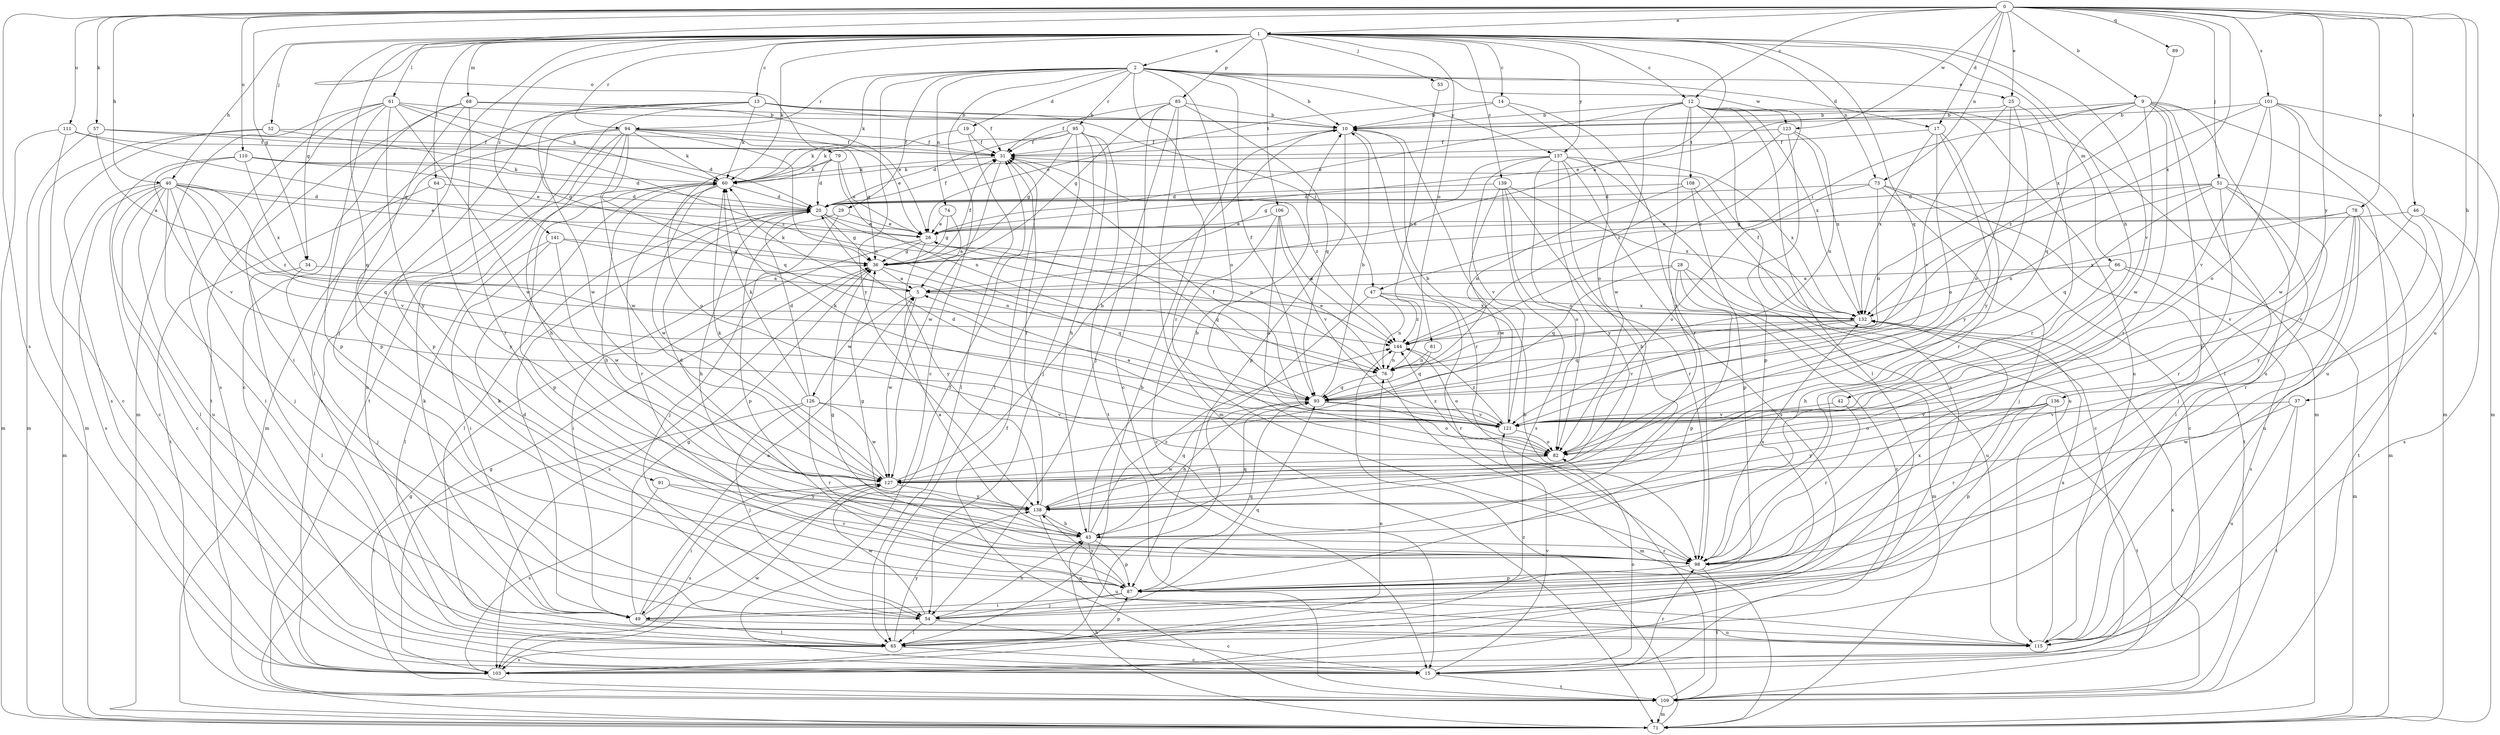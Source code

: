 strict digraph  {
0;
1;
2;
5;
9;
10;
12;
13;
14;
15;
17;
19;
20;
25;
26;
28;
29;
31;
34;
36;
37;
40;
42;
43;
46;
47;
49;
51;
52;
53;
54;
57;
60;
61;
64;
65;
66;
68;
71;
73;
74;
76;
78;
79;
81;
82;
85;
87;
89;
91;
93;
94;
95;
98;
101;
103;
106;
108;
109;
110;
111;
115;
121;
123;
126;
127;
132;
136;
137;
138;
139;
141;
144;
0 -> 1  [label=a];
0 -> 9  [label=b];
0 -> 12  [label=c];
0 -> 17  [label=d];
0 -> 25  [label=e];
0 -> 34  [label=g];
0 -> 37  [label=h];
0 -> 40  [label=h];
0 -> 46  [label=i];
0 -> 51  [label=j];
0 -> 57  [label=k];
0 -> 73  [label=n];
0 -> 78  [label=o];
0 -> 79  [label=o];
0 -> 89  [label=q];
0 -> 101  [label=s];
0 -> 103  [label=s];
0 -> 110  [label=u];
0 -> 111  [label=u];
0 -> 115  [label=u];
0 -> 123  [label=w];
0 -> 132  [label=x];
0 -> 136  [label=y];
1 -> 2  [label=a];
1 -> 5  [label=a];
1 -> 12  [label=c];
1 -> 13  [label=c];
1 -> 14  [label=c];
1 -> 34  [label=g];
1 -> 40  [label=h];
1 -> 42  [label=h];
1 -> 52  [label=j];
1 -> 53  [label=j];
1 -> 54  [label=j];
1 -> 60  [label=k];
1 -> 61  [label=l];
1 -> 64  [label=l];
1 -> 66  [label=m];
1 -> 68  [label=m];
1 -> 73  [label=n];
1 -> 81  [label=o];
1 -> 85  [label=p];
1 -> 91  [label=q];
1 -> 93  [label=q];
1 -> 94  [label=r];
1 -> 106  [label=t];
1 -> 121  [label=v];
1 -> 137  [label=y];
1 -> 139  [label=z];
1 -> 141  [label=z];
2 -> 10  [label=b];
2 -> 15  [label=c];
2 -> 17  [label=d];
2 -> 19  [label=d];
2 -> 25  [label=e];
2 -> 29  [label=f];
2 -> 60  [label=k];
2 -> 74  [label=n];
2 -> 82  [label=o];
2 -> 93  [label=f];
2 -> 94  [label=r];
2 -> 95  [label=r];
2 -> 98  [label=r];
2 -> 123  [label=w];
2 -> 137  [label=y];
2 -> 138  [label=y];
5 -> 60  [label=k];
5 -> 126  [label=w];
5 -> 127  [label=w];
5 -> 132  [label=x];
9 -> 10  [label=b];
9 -> 26  [label=e];
9 -> 47  [label=i];
9 -> 65  [label=l];
9 -> 71  [label=m];
9 -> 87  [label=p];
9 -> 93  [label=q];
9 -> 98  [label=r];
9 -> 115  [label=u];
9 -> 127  [label=w];
10 -> 31  [label=f];
10 -> 87  [label=p];
10 -> 98  [label=r];
12 -> 10  [label=b];
12 -> 26  [label=e];
12 -> 65  [label=l];
12 -> 71  [label=m];
12 -> 103  [label=s];
12 -> 108  [label=t];
12 -> 115  [label=u];
12 -> 127  [label=w];
12 -> 132  [label=x];
12 -> 138  [label=y];
12 -> 144  [label=z];
13 -> 10  [label=b];
13 -> 31  [label=f];
13 -> 47  [label=i];
13 -> 60  [label=k];
13 -> 65  [label=l];
13 -> 87  [label=p];
13 -> 109  [label=t];
13 -> 127  [label=w];
14 -> 10  [label=b];
14 -> 26  [label=e];
14 -> 82  [label=o];
14 -> 98  [label=r];
15 -> 82  [label=o];
15 -> 98  [label=r];
15 -> 109  [label=t];
15 -> 121  [label=v];
17 -> 31  [label=f];
17 -> 82  [label=o];
17 -> 98  [label=r];
17 -> 132  [label=x];
17 -> 138  [label=y];
19 -> 31  [label=f];
19 -> 60  [label=k];
19 -> 65  [label=l];
20 -> 26  [label=e];
20 -> 31  [label=f];
20 -> 36  [label=g];
20 -> 43  [label=h];
20 -> 65  [label=l];
20 -> 76  [label=n];
25 -> 10  [label=b];
25 -> 82  [label=o];
25 -> 98  [label=r];
25 -> 121  [label=v];
25 -> 138  [label=y];
26 -> 36  [label=g];
26 -> 49  [label=i];
26 -> 93  [label=q];
26 -> 138  [label=y];
28 -> 5  [label=a];
28 -> 15  [label=c];
28 -> 71  [label=m];
28 -> 87  [label=p];
28 -> 93  [label=q];
28 -> 115  [label=u];
29 -> 26  [label=e];
29 -> 54  [label=j];
29 -> 87  [label=p];
31 -> 60  [label=k];
31 -> 127  [label=w];
31 -> 144  [label=z];
34 -> 5  [label=a];
34 -> 54  [label=j];
34 -> 65  [label=l];
36 -> 5  [label=a];
36 -> 31  [label=f];
36 -> 93  [label=q];
36 -> 103  [label=s];
37 -> 109  [label=t];
37 -> 115  [label=u];
37 -> 121  [label=v];
37 -> 127  [label=w];
40 -> 15  [label=c];
40 -> 20  [label=d];
40 -> 26  [label=e];
40 -> 49  [label=i];
40 -> 54  [label=j];
40 -> 65  [label=l];
40 -> 71  [label=m];
40 -> 93  [label=q];
40 -> 103  [label=s];
40 -> 115  [label=u];
40 -> 121  [label=v];
40 -> 144  [label=z];
42 -> 98  [label=r];
42 -> 121  [label=v];
43 -> 5  [label=a];
43 -> 10  [label=b];
43 -> 36  [label=g];
43 -> 87  [label=p];
43 -> 93  [label=q];
43 -> 98  [label=r];
43 -> 115  [label=u];
43 -> 144  [label=z];
46 -> 26  [label=e];
46 -> 98  [label=r];
46 -> 103  [label=s];
46 -> 121  [label=v];
47 -> 65  [label=l];
47 -> 76  [label=n];
47 -> 98  [label=r];
47 -> 132  [label=x];
47 -> 144  [label=z];
49 -> 5  [label=a];
49 -> 20  [label=d];
49 -> 31  [label=f];
49 -> 36  [label=g];
49 -> 60  [label=k];
49 -> 65  [label=l];
49 -> 115  [label=u];
51 -> 20  [label=d];
51 -> 36  [label=g];
51 -> 54  [label=j];
51 -> 65  [label=l];
51 -> 71  [label=m];
51 -> 76  [label=n];
51 -> 93  [label=q];
51 -> 98  [label=r];
52 -> 31  [label=f];
52 -> 36  [label=g];
52 -> 71  [label=m];
52 -> 103  [label=s];
53 -> 76  [label=n];
54 -> 15  [label=c];
54 -> 43  [label=h];
54 -> 60  [label=k];
54 -> 65  [label=l];
54 -> 93  [label=q];
54 -> 127  [label=w];
57 -> 5  [label=a];
57 -> 20  [label=d];
57 -> 31  [label=f];
57 -> 71  [label=m];
60 -> 20  [label=d];
60 -> 43  [label=h];
60 -> 87  [label=p];
60 -> 98  [label=r];
60 -> 127  [label=w];
61 -> 10  [label=b];
61 -> 49  [label=i];
61 -> 60  [label=k];
61 -> 71  [label=m];
61 -> 87  [label=p];
61 -> 103  [label=s];
61 -> 127  [label=w];
61 -> 138  [label=y];
61 -> 144  [label=z];
64 -> 20  [label=d];
64 -> 109  [label=t];
64 -> 138  [label=y];
65 -> 10  [label=b];
65 -> 15  [label=c];
65 -> 87  [label=p];
65 -> 103  [label=s];
65 -> 138  [label=y];
66 -> 5  [label=a];
66 -> 43  [label=h];
66 -> 71  [label=m];
66 -> 103  [label=s];
68 -> 10  [label=b];
68 -> 15  [label=c];
68 -> 26  [label=e];
68 -> 87  [label=p];
68 -> 98  [label=r];
68 -> 109  [label=t];
71 -> 36  [label=g];
71 -> 43  [label=h];
71 -> 144  [label=z];
73 -> 15  [label=c];
73 -> 20  [label=d];
73 -> 54  [label=j];
73 -> 76  [label=n];
73 -> 82  [label=o];
73 -> 109  [label=t];
74 -> 5  [label=a];
74 -> 26  [label=e];
74 -> 36  [label=g];
76 -> 26  [label=e];
76 -> 71  [label=m];
76 -> 93  [label=q];
78 -> 26  [label=e];
78 -> 49  [label=i];
78 -> 109  [label=t];
78 -> 115  [label=u];
78 -> 121  [label=v];
78 -> 132  [label=x];
78 -> 138  [label=y];
79 -> 20  [label=d];
79 -> 26  [label=e];
79 -> 60  [label=k];
79 -> 76  [label=n];
79 -> 82  [label=o];
81 -> 76  [label=n];
81 -> 93  [label=q];
82 -> 127  [label=w];
82 -> 144  [label=z];
85 -> 10  [label=b];
85 -> 15  [label=c];
85 -> 31  [label=f];
85 -> 36  [label=g];
85 -> 54  [label=j];
85 -> 71  [label=m];
85 -> 93  [label=q];
87 -> 49  [label=i];
87 -> 54  [label=j];
87 -> 93  [label=q];
87 -> 132  [label=x];
87 -> 138  [label=y];
89 -> 132  [label=x];
91 -> 98  [label=r];
91 -> 103  [label=s];
91 -> 138  [label=y];
93 -> 10  [label=b];
93 -> 43  [label=h];
93 -> 82  [label=o];
93 -> 121  [label=v];
94 -> 26  [label=e];
94 -> 31  [label=f];
94 -> 36  [label=g];
94 -> 43  [label=h];
94 -> 60  [label=k];
94 -> 71  [label=m];
94 -> 76  [label=n];
94 -> 93  [label=q];
94 -> 103  [label=s];
94 -> 115  [label=u];
94 -> 127  [label=w];
95 -> 20  [label=d];
95 -> 31  [label=f];
95 -> 36  [label=g];
95 -> 43  [label=h];
95 -> 54  [label=j];
95 -> 60  [label=k];
95 -> 65  [label=l];
95 -> 109  [label=t];
98 -> 36  [label=g];
98 -> 87  [label=p];
98 -> 109  [label=t];
98 -> 132  [label=x];
101 -> 10  [label=b];
101 -> 71  [label=m];
101 -> 82  [label=o];
101 -> 115  [label=u];
101 -> 121  [label=v];
101 -> 127  [label=w];
101 -> 144  [label=z];
103 -> 36  [label=g];
103 -> 76  [label=n];
103 -> 127  [label=w];
106 -> 15  [label=c];
106 -> 26  [label=e];
106 -> 82  [label=o];
106 -> 121  [label=v];
106 -> 144  [label=z];
108 -> 15  [label=c];
108 -> 20  [label=d];
108 -> 76  [label=n];
108 -> 87  [label=p];
109 -> 10  [label=b];
109 -> 31  [label=f];
109 -> 71  [label=m];
109 -> 132  [label=x];
110 -> 15  [label=c];
110 -> 20  [label=d];
110 -> 26  [label=e];
110 -> 60  [label=k];
110 -> 121  [label=v];
110 -> 132  [label=x];
111 -> 15  [label=c];
111 -> 31  [label=f];
111 -> 36  [label=g];
111 -> 71  [label=m];
115 -> 132  [label=x];
121 -> 5  [label=a];
121 -> 10  [label=b];
121 -> 20  [label=d];
121 -> 31  [label=f];
121 -> 60  [label=k];
121 -> 82  [label=o];
121 -> 144  [label=z];
123 -> 31  [label=f];
123 -> 76  [label=n];
123 -> 87  [label=p];
123 -> 132  [label=x];
123 -> 144  [label=z];
126 -> 20  [label=d];
126 -> 54  [label=j];
126 -> 60  [label=k];
126 -> 98  [label=r];
126 -> 109  [label=t];
126 -> 121  [label=v];
126 -> 127  [label=w];
127 -> 10  [label=b];
127 -> 49  [label=i];
127 -> 60  [label=k];
127 -> 103  [label=s];
127 -> 138  [label=y];
132 -> 31  [label=f];
132 -> 93  [label=q];
132 -> 121  [label=v];
132 -> 144  [label=z];
136 -> 82  [label=o];
136 -> 87  [label=p];
136 -> 98  [label=r];
136 -> 109  [label=t];
136 -> 121  [label=v];
136 -> 138  [label=y];
137 -> 36  [label=g];
137 -> 43  [label=h];
137 -> 60  [label=k];
137 -> 82  [label=o];
137 -> 103  [label=s];
137 -> 115  [label=u];
137 -> 121  [label=v];
137 -> 132  [label=x];
137 -> 138  [label=y];
138 -> 20  [label=d];
138 -> 31  [label=f];
138 -> 43  [label=h];
138 -> 93  [label=q];
138 -> 115  [label=u];
139 -> 20  [label=d];
139 -> 82  [label=o];
139 -> 98  [label=r];
139 -> 103  [label=s];
139 -> 127  [label=w];
139 -> 132  [label=x];
141 -> 36  [label=g];
141 -> 49  [label=i];
141 -> 65  [label=l];
141 -> 76  [label=n];
141 -> 127  [label=w];
144 -> 76  [label=n];
144 -> 82  [label=o];
}
